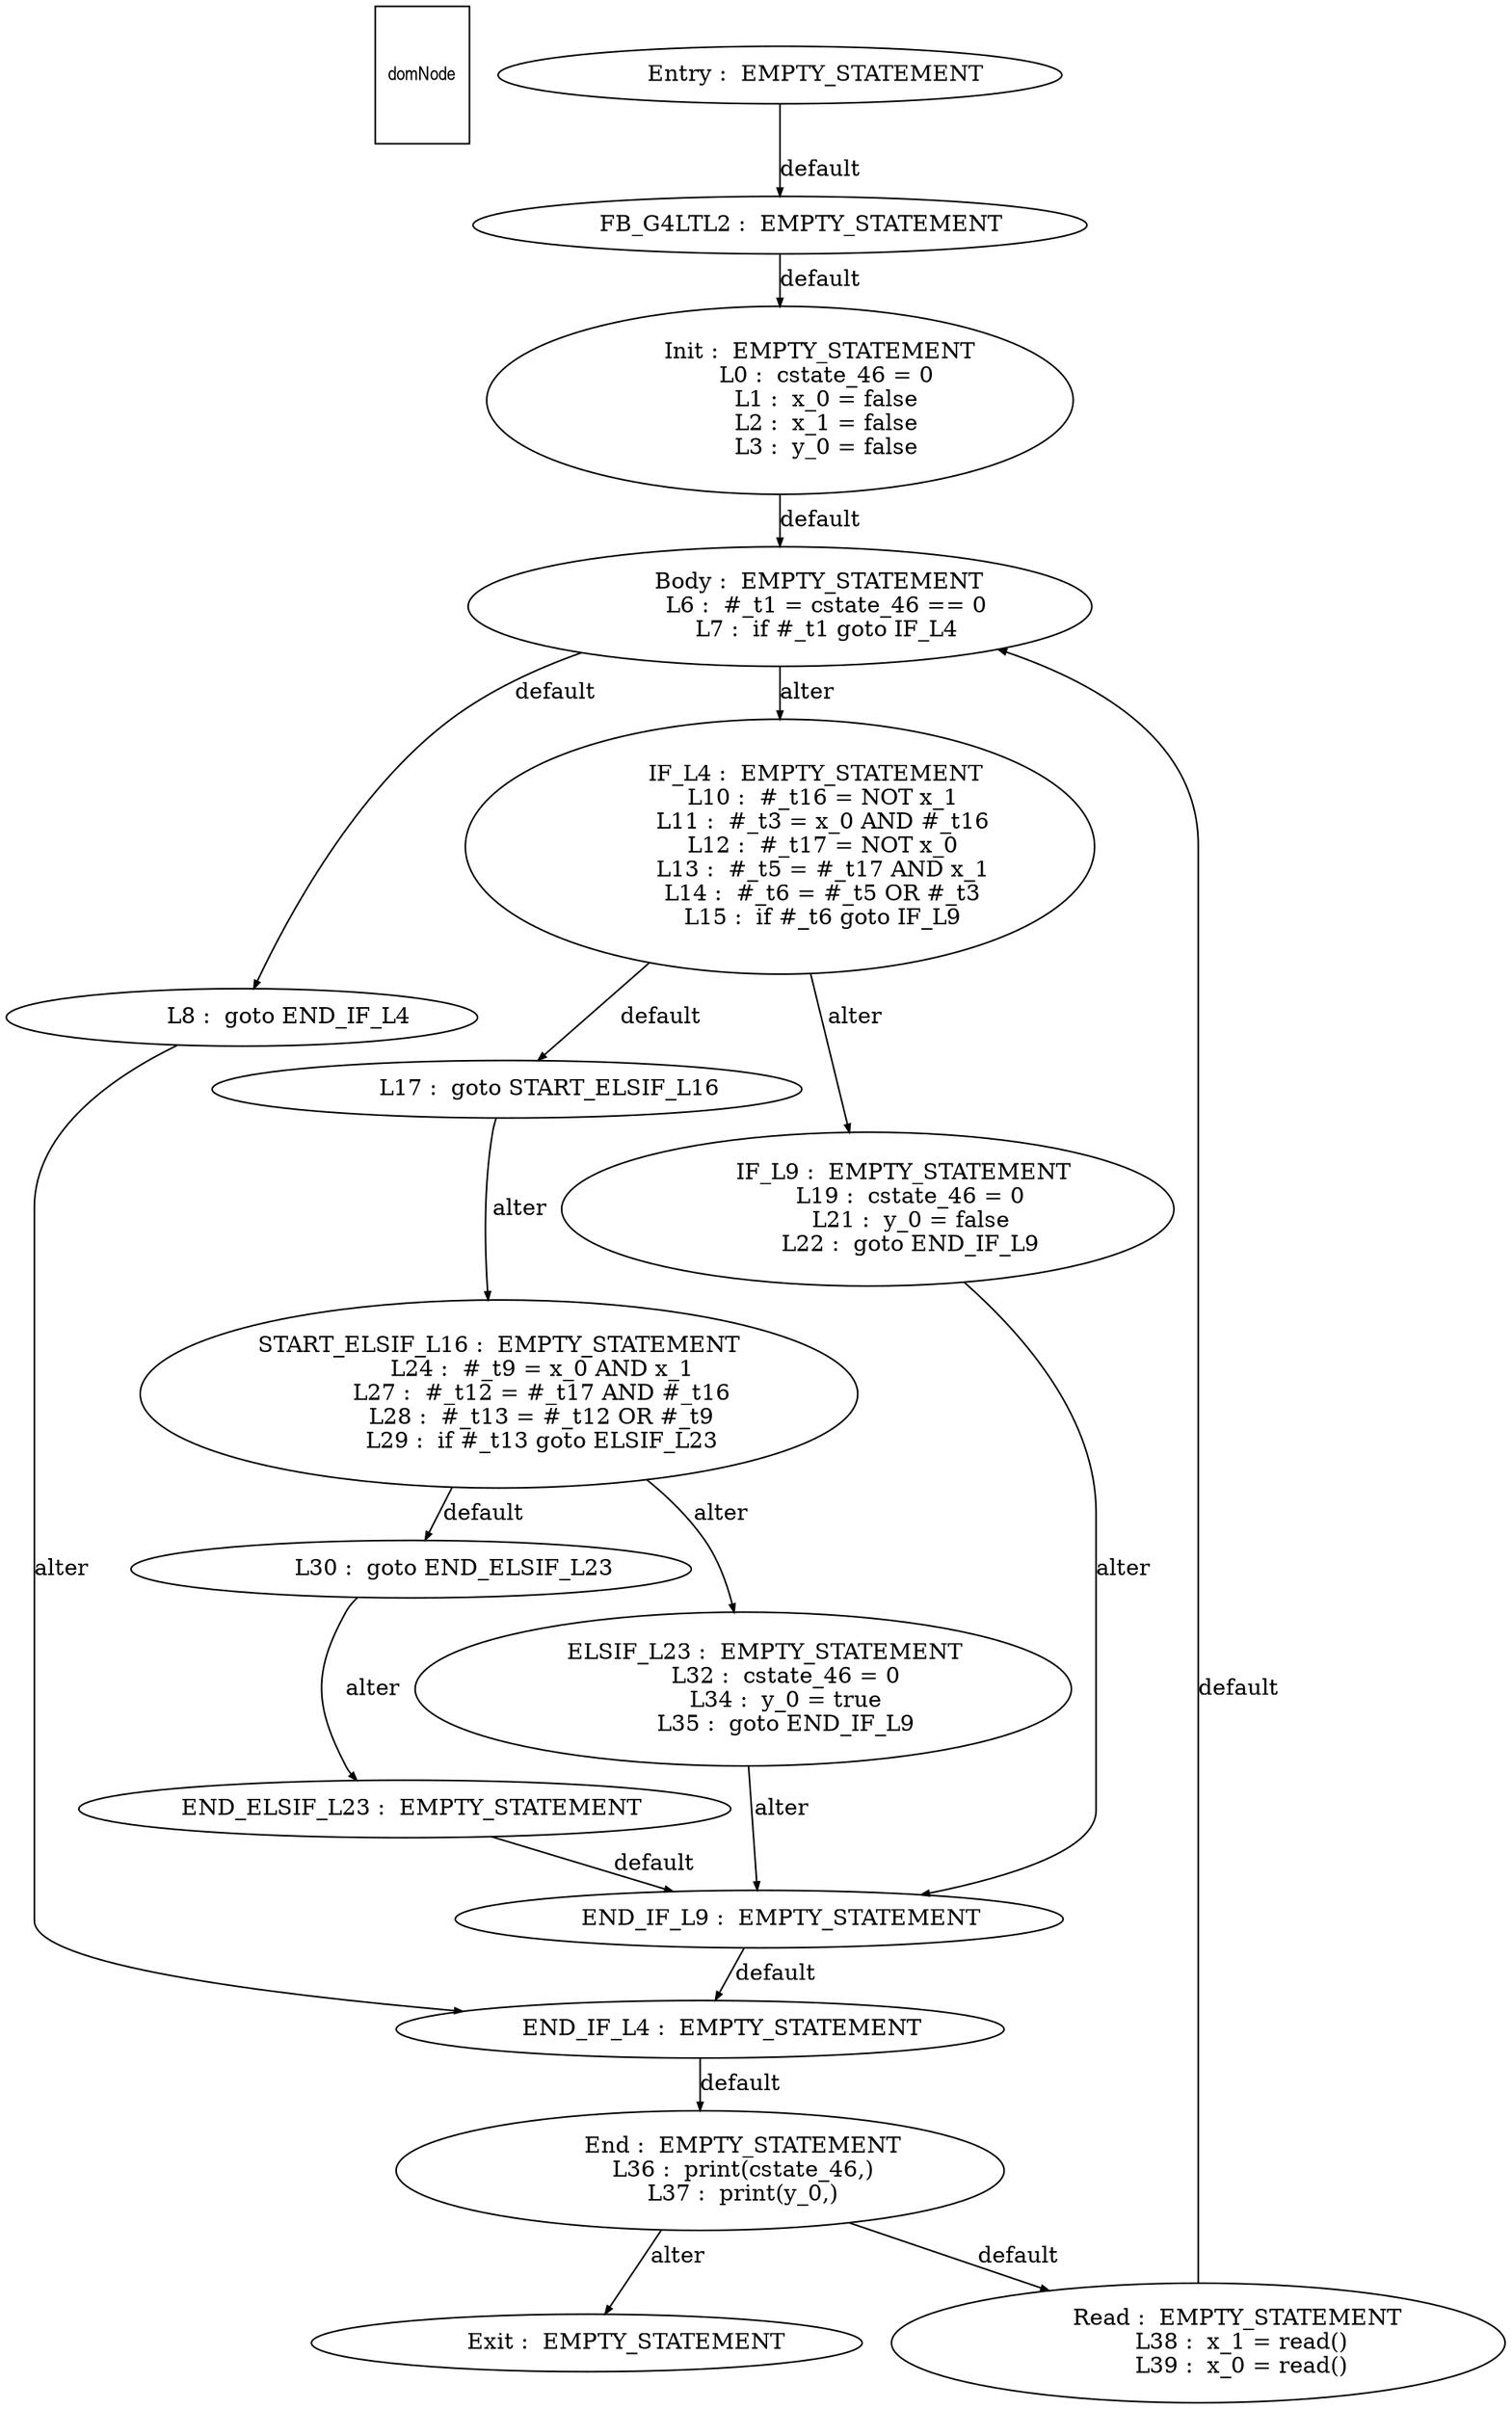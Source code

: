 digraph G {
  ranksep=.25;
  edge [arrowsize=.5]
  domNode [shape=rectangle, fontname="ArialNarrow",
        fontsize=12,  height=1.2];
  "      FB_G4LTL2 :  EMPTY_STATEMENT
"; "           Init :  EMPTY_STATEMENT
             L0 :  cstate_46 = 0
             L1 :  x_0 = false
             L2 :  x_1 = false
             L3 :  y_0 = false
"; "           Body :  EMPTY_STATEMENT
             L6 :  #_t1 = cstate_46 == 0
             L7 :  if #_t1 goto IF_L4
"; "             L8 :  goto END_IF_L4
"; "          IF_L4 :  EMPTY_STATEMENT
            L10 :  #_t16 = NOT x_1
            L11 :  #_t3 = x_0 AND #_t16
            L12 :  #_t17 = NOT x_0
            L13 :  #_t5 = #_t17 AND x_1
            L14 :  #_t6 = #_t5 OR #_t3
            L15 :  if #_t6 goto IF_L9
"; "            L17 :  goto START_ELSIF_L16
"; "          IF_L9 :  EMPTY_STATEMENT
            L19 :  cstate_46 = 0
            L21 :  y_0 = false
            L22 :  goto END_IF_L9
"; "START_ELSIF_L16 :  EMPTY_STATEMENT
            L24 :  #_t9 = x_0 AND x_1
            L27 :  #_t12 = #_t17 AND #_t16
            L28 :  #_t13 = #_t12 OR #_t9
            L29 :  if #_t13 goto ELSIF_L23
"; "            L30 :  goto END_ELSIF_L23
"; "      ELSIF_L23 :  EMPTY_STATEMENT
            L32 :  cstate_46 = 0
            L34 :  y_0 = true
            L35 :  goto END_IF_L9
"; "  END_ELSIF_L23 :  EMPTY_STATEMENT
"; "      END_IF_L9 :  EMPTY_STATEMENT
"; "      END_IF_L4 :  EMPTY_STATEMENT
"; "          Entry :  EMPTY_STATEMENT
"; "            End :  EMPTY_STATEMENT
            L36 :  print(cstate_46,)
            L37 :  print(y_0,)
"; "           Exit :  EMPTY_STATEMENT
"; "           Read :  EMPTY_STATEMENT
            L38 :  x_1 = read()
            L39 :  x_0 = read()
"; 
  "      FB_G4LTL2 :  EMPTY_STATEMENT
" -> "           Init :  EMPTY_STATEMENT
             L0 :  cstate_46 = 0
             L1 :  x_0 = false
             L2 :  x_1 = false
             L3 :  y_0 = false
"  [label="default"];
  "           Init :  EMPTY_STATEMENT
             L0 :  cstate_46 = 0
             L1 :  x_0 = false
             L2 :  x_1 = false
             L3 :  y_0 = false
" -> "           Body :  EMPTY_STATEMENT
             L6 :  #_t1 = cstate_46 == 0
             L7 :  if #_t1 goto IF_L4
"  [label="default"];
  "           Body :  EMPTY_STATEMENT
             L6 :  #_t1 = cstate_46 == 0
             L7 :  if #_t1 goto IF_L4
" -> "             L8 :  goto END_IF_L4
"  [label="default"];
  "           Body :  EMPTY_STATEMENT
             L6 :  #_t1 = cstate_46 == 0
             L7 :  if #_t1 goto IF_L4
" -> "          IF_L4 :  EMPTY_STATEMENT
            L10 :  #_t16 = NOT x_1
            L11 :  #_t3 = x_0 AND #_t16
            L12 :  #_t17 = NOT x_0
            L13 :  #_t5 = #_t17 AND x_1
            L14 :  #_t6 = #_t5 OR #_t3
            L15 :  if #_t6 goto IF_L9
"  [label="alter"];
  "             L8 :  goto END_IF_L4
" -> "      END_IF_L4 :  EMPTY_STATEMENT
"  [label="alter"];
  "          IF_L4 :  EMPTY_STATEMENT
            L10 :  #_t16 = NOT x_1
            L11 :  #_t3 = x_0 AND #_t16
            L12 :  #_t17 = NOT x_0
            L13 :  #_t5 = #_t17 AND x_1
            L14 :  #_t6 = #_t5 OR #_t3
            L15 :  if #_t6 goto IF_L9
" -> "            L17 :  goto START_ELSIF_L16
"  [label="default"];
  "          IF_L4 :  EMPTY_STATEMENT
            L10 :  #_t16 = NOT x_1
            L11 :  #_t3 = x_0 AND #_t16
            L12 :  #_t17 = NOT x_0
            L13 :  #_t5 = #_t17 AND x_1
            L14 :  #_t6 = #_t5 OR #_t3
            L15 :  if #_t6 goto IF_L9
" -> "          IF_L9 :  EMPTY_STATEMENT
            L19 :  cstate_46 = 0
            L21 :  y_0 = false
            L22 :  goto END_IF_L9
"  [label="alter"];
  "            L17 :  goto START_ELSIF_L16
" -> "START_ELSIF_L16 :  EMPTY_STATEMENT
            L24 :  #_t9 = x_0 AND x_1
            L27 :  #_t12 = #_t17 AND #_t16
            L28 :  #_t13 = #_t12 OR #_t9
            L29 :  if #_t13 goto ELSIF_L23
"  [label="alter"];
  "          IF_L9 :  EMPTY_STATEMENT
            L19 :  cstate_46 = 0
            L21 :  y_0 = false
            L22 :  goto END_IF_L9
" -> "      END_IF_L9 :  EMPTY_STATEMENT
"  [label="alter"];
  "START_ELSIF_L16 :  EMPTY_STATEMENT
            L24 :  #_t9 = x_0 AND x_1
            L27 :  #_t12 = #_t17 AND #_t16
            L28 :  #_t13 = #_t12 OR #_t9
            L29 :  if #_t13 goto ELSIF_L23
" -> "            L30 :  goto END_ELSIF_L23
"  [label="default"];
  "START_ELSIF_L16 :  EMPTY_STATEMENT
            L24 :  #_t9 = x_0 AND x_1
            L27 :  #_t12 = #_t17 AND #_t16
            L28 :  #_t13 = #_t12 OR #_t9
            L29 :  if #_t13 goto ELSIF_L23
" -> "      ELSIF_L23 :  EMPTY_STATEMENT
            L32 :  cstate_46 = 0
            L34 :  y_0 = true
            L35 :  goto END_IF_L9
"  [label="alter"];
  "            L30 :  goto END_ELSIF_L23
" -> "  END_ELSIF_L23 :  EMPTY_STATEMENT
"  [label="alter"];
  "      ELSIF_L23 :  EMPTY_STATEMENT
            L32 :  cstate_46 = 0
            L34 :  y_0 = true
            L35 :  goto END_IF_L9
" -> "      END_IF_L9 :  EMPTY_STATEMENT
"  [label="alter"];
  "  END_ELSIF_L23 :  EMPTY_STATEMENT
" -> "      END_IF_L9 :  EMPTY_STATEMENT
"  [label="default"];
  "      END_IF_L9 :  EMPTY_STATEMENT
" -> "      END_IF_L4 :  EMPTY_STATEMENT
"  [label="default"];
  "      END_IF_L4 :  EMPTY_STATEMENT
" -> "            End :  EMPTY_STATEMENT
            L36 :  print(cstate_46,)
            L37 :  print(y_0,)
"  [label="default"];
  "          Entry :  EMPTY_STATEMENT
" -> "      FB_G4LTL2 :  EMPTY_STATEMENT
"  [label="default"];
  "            End :  EMPTY_STATEMENT
            L36 :  print(cstate_46,)
            L37 :  print(y_0,)
" -> "           Read :  EMPTY_STATEMENT
            L38 :  x_1 = read()
            L39 :  x_0 = read()
"  [label="default"];
  "            End :  EMPTY_STATEMENT
            L36 :  print(cstate_46,)
            L37 :  print(y_0,)
" -> "           Exit :  EMPTY_STATEMENT
"  [label="alter"];
  "           Read :  EMPTY_STATEMENT
            L38 :  x_1 = read()
            L39 :  x_0 = read()
" -> "           Body :  EMPTY_STATEMENT
             L6 :  #_t1 = cstate_46 == 0
             L7 :  if #_t1 goto IF_L4
"  [label="default"];
}
